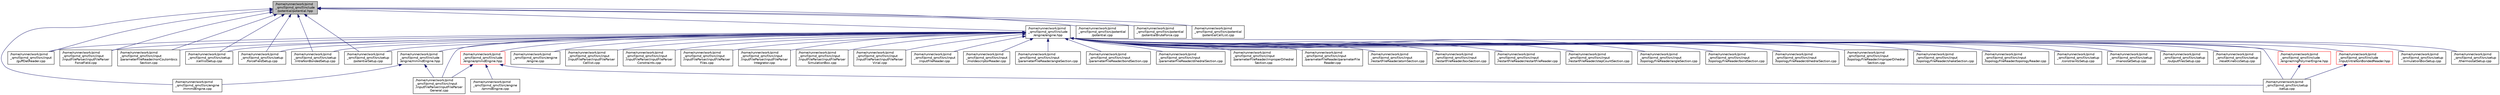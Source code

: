 digraph "/home/runner/work/pimd_qmcf/pimd_qmcf/include/potential/potential.hpp"
{
 // LATEX_PDF_SIZE
  edge [fontname="Helvetica",fontsize="10",labelfontname="Helvetica",labelfontsize="10"];
  node [fontname="Helvetica",fontsize="10",shape=record];
  Node1 [label="/home/runner/work/pimd\l_qmcf/pimd_qmcf/include\l/potential/potential.hpp",height=0.2,width=0.4,color="black", fillcolor="grey75", style="filled", fontcolor="black",tooltip=" "];
  Node1 -> Node2 [dir="back",color="midnightblue",fontsize="10",style="solid",fontname="Helvetica"];
  Node2 [label="/home/runner/work/pimd\l_qmcf/pimd_qmcf/src/engine\l/mmmdEngine.cpp",height=0.2,width=0.4,color="black", fillcolor="white", style="filled",URL="$mmmdEngine_8cpp.html",tooltip=" "];
  Node1 -> Node3 [dir="back",color="midnightblue",fontsize="10",style="solid",fontname="Helvetica"];
  Node3 [label="/home/runner/work/pimd\l_qmcf/pimd_qmcf/src/input\l/guffDatReader.cpp",height=0.2,width=0.4,color="black", fillcolor="white", style="filled",URL="$guffDatReader_8cpp.html",tooltip=" "];
  Node1 -> Node4 [dir="back",color="midnightblue",fontsize="10",style="solid",fontname="Helvetica"];
  Node4 [label="/home/runner/work/pimd\l_qmcf/pimd_qmcf/src/input\l/inputFileParser/inputFileParser\lForceField.cpp",height=0.2,width=0.4,color="black", fillcolor="white", style="filled",URL="$inputFileParserForceField_8cpp.html",tooltip=" "];
  Node1 -> Node5 [dir="back",color="midnightblue",fontsize="10",style="solid",fontname="Helvetica"];
  Node5 [label="/home/runner/work/pimd\l_qmcf/pimd_qmcf/src/input\l/parameterFileReader/nonCoulombics\lSection.cpp",height=0.2,width=0.4,color="black", fillcolor="white", style="filled",URL="$nonCoulombicsSection_8cpp.html",tooltip=" "];
  Node1 -> Node6 [dir="back",color="midnightblue",fontsize="10",style="solid",fontname="Helvetica"];
  Node6 [label="/home/runner/work/pimd\l_qmcf/pimd_qmcf/src/potential\l/potential.cpp",height=0.2,width=0.4,color="black", fillcolor="white", style="filled",URL="$potential_8cpp.html",tooltip=" "];
  Node1 -> Node7 [dir="back",color="midnightblue",fontsize="10",style="solid",fontname="Helvetica"];
  Node7 [label="/home/runner/work/pimd\l_qmcf/pimd_qmcf/src/potential\l/potentialBruteForce.cpp",height=0.2,width=0.4,color="black", fillcolor="white", style="filled",URL="$potentialBruteForce_8cpp.html",tooltip=" "];
  Node1 -> Node8 [dir="back",color="midnightblue",fontsize="10",style="solid",fontname="Helvetica"];
  Node8 [label="/home/runner/work/pimd\l_qmcf/pimd_qmcf/src/potential\l/potentialCellList.cpp",height=0.2,width=0.4,color="black", fillcolor="white", style="filled",URL="$potentialCellList_8cpp.html",tooltip=" "];
  Node1 -> Node9 [dir="back",color="midnightblue",fontsize="10",style="solid",fontname="Helvetica"];
  Node9 [label="/home/runner/work/pimd\l_qmcf/pimd_qmcf/src/setup\l/celllistSetup.cpp",height=0.2,width=0.4,color="black", fillcolor="white", style="filled",URL="$celllistSetup_8cpp.html",tooltip=" "];
  Node1 -> Node10 [dir="back",color="midnightblue",fontsize="10",style="solid",fontname="Helvetica"];
  Node10 [label="/home/runner/work/pimd\l_qmcf/pimd_qmcf/src/setup\l/forceFieldSetup.cpp",height=0.2,width=0.4,color="black", fillcolor="white", style="filled",URL="$forceFieldSetup_8cpp.html",tooltip=" "];
  Node1 -> Node11 [dir="back",color="midnightblue",fontsize="10",style="solid",fontname="Helvetica"];
  Node11 [label="/home/runner/work/pimd\l_qmcf/pimd_qmcf/src/setup\l/intraNonBondedSetup.cpp",height=0.2,width=0.4,color="black", fillcolor="white", style="filled",URL="$intraNonBondedSetup_8cpp.html",tooltip=" "];
  Node1 -> Node12 [dir="back",color="midnightblue",fontsize="10",style="solid",fontname="Helvetica"];
  Node12 [label="/home/runner/work/pimd\l_qmcf/pimd_qmcf/src/setup\l/potentialSetup.cpp",height=0.2,width=0.4,color="black", fillcolor="white", style="filled",URL="$potentialSetup_8cpp.html",tooltip=" "];
  Node1 -> Node13 [dir="back",color="midnightblue",fontsize="10",style="solid",fontname="Helvetica"];
  Node13 [label="/home/runner/work/pimd\l_qmcf/pimd_qmcf/include\l/engine/engine.hpp",height=0.2,width=0.4,color="black", fillcolor="white", style="filled",URL="$engine_8hpp.html",tooltip=" "];
  Node13 -> Node14 [dir="back",color="midnightblue",fontsize="10",style="solid",fontname="Helvetica"];
  Node14 [label="/home/runner/work/pimd\l_qmcf/pimd_qmcf/src/engine\l/engine.cpp",height=0.2,width=0.4,color="black", fillcolor="white", style="filled",URL="$engine_8cpp.html",tooltip=" "];
  Node13 -> Node3 [dir="back",color="midnightblue",fontsize="10",style="solid",fontname="Helvetica"];
  Node13 -> Node15 [dir="back",color="midnightblue",fontsize="10",style="solid",fontname="Helvetica"];
  Node15 [label="/home/runner/work/pimd\l_qmcf/pimd_qmcf/src/input\l/inputFileParser/inputFileParser\lCelllist.cpp",height=0.2,width=0.4,color="black", fillcolor="white", style="filled",URL="$inputFileParserCelllist_8cpp.html",tooltip=" "];
  Node13 -> Node16 [dir="back",color="midnightblue",fontsize="10",style="solid",fontname="Helvetica"];
  Node16 [label="/home/runner/work/pimd\l_qmcf/pimd_qmcf/src/input\l/inputFileParser/inputFileParser\lConstraints.cpp",height=0.2,width=0.4,color="black", fillcolor="white", style="filled",URL="$inputFileParserConstraints_8cpp.html",tooltip=" "];
  Node13 -> Node17 [dir="back",color="midnightblue",fontsize="10",style="solid",fontname="Helvetica"];
  Node17 [label="/home/runner/work/pimd\l_qmcf/pimd_qmcf/src/input\l/inputFileParser/inputFileParser\lFiles.cpp",height=0.2,width=0.4,color="black", fillcolor="white", style="filled",URL="$inputFileParserFiles_8cpp.html",tooltip=" "];
  Node13 -> Node4 [dir="back",color="midnightblue",fontsize="10",style="solid",fontname="Helvetica"];
  Node13 -> Node18 [dir="back",color="midnightblue",fontsize="10",style="solid",fontname="Helvetica"];
  Node18 [label="/home/runner/work/pimd\l_qmcf/pimd_qmcf/src/input\l/inputFileParser/inputFileParser\lGeneral.cpp",height=0.2,width=0.4,color="black", fillcolor="white", style="filled",URL="$inputFileParserGeneral_8cpp.html",tooltip=" "];
  Node13 -> Node19 [dir="back",color="midnightblue",fontsize="10",style="solid",fontname="Helvetica"];
  Node19 [label="/home/runner/work/pimd\l_qmcf/pimd_qmcf/src/input\l/inputFileParser/inputFileParser\lIntegrator.cpp",height=0.2,width=0.4,color="black", fillcolor="white", style="filled",URL="$inputFileParserIntegrator_8cpp.html",tooltip=" "];
  Node13 -> Node20 [dir="back",color="midnightblue",fontsize="10",style="solid",fontname="Helvetica"];
  Node20 [label="/home/runner/work/pimd\l_qmcf/pimd_qmcf/src/input\l/inputFileParser/inputFileParser\lSimulationBox.cpp",height=0.2,width=0.4,color="black", fillcolor="white", style="filled",URL="$inputFileParserSimulationBox_8cpp.html",tooltip=" "];
  Node13 -> Node21 [dir="back",color="midnightblue",fontsize="10",style="solid",fontname="Helvetica"];
  Node21 [label="/home/runner/work/pimd\l_qmcf/pimd_qmcf/src/input\l/inputFileParser/inputFileParser\lVirial.cpp",height=0.2,width=0.4,color="black", fillcolor="white", style="filled",URL="$inputFileParserVirial_8cpp.html",tooltip=" "];
  Node13 -> Node22 [dir="back",color="midnightblue",fontsize="10",style="solid",fontname="Helvetica"];
  Node22 [label="/home/runner/work/pimd\l_qmcf/pimd_qmcf/src/input\l/inputFileReader.cpp",height=0.2,width=0.4,color="black", fillcolor="white", style="filled",URL="$inputFileReader_8cpp.html",tooltip=" "];
  Node13 -> Node23 [dir="back",color="midnightblue",fontsize="10",style="solid",fontname="Helvetica"];
  Node23 [label="/home/runner/work/pimd\l_qmcf/pimd_qmcf/src/input\l/moldescriptorReader.cpp",height=0.2,width=0.4,color="black", fillcolor="white", style="filled",URL="$moldescriptorReader_8cpp.html",tooltip=" "];
  Node13 -> Node24 [dir="back",color="midnightblue",fontsize="10",style="solid",fontname="Helvetica"];
  Node24 [label="/home/runner/work/pimd\l_qmcf/pimd_qmcf/src/input\l/parameterFileReader/angleSection.cpp",height=0.2,width=0.4,color="black", fillcolor="white", style="filled",URL="$parameterFileReader_2angleSection_8cpp.html",tooltip=" "];
  Node13 -> Node25 [dir="back",color="midnightblue",fontsize="10",style="solid",fontname="Helvetica"];
  Node25 [label="/home/runner/work/pimd\l_qmcf/pimd_qmcf/src/input\l/parameterFileReader/bondSection.cpp",height=0.2,width=0.4,color="black", fillcolor="white", style="filled",URL="$parameterFileReader_2bondSection_8cpp.html",tooltip=" "];
  Node13 -> Node26 [dir="back",color="midnightblue",fontsize="10",style="solid",fontname="Helvetica"];
  Node26 [label="/home/runner/work/pimd\l_qmcf/pimd_qmcf/src/input\l/parameterFileReader/dihedralSection.cpp",height=0.2,width=0.4,color="black", fillcolor="white", style="filled",URL="$parameterFileReader_2dihedralSection_8cpp.html",tooltip=" "];
  Node13 -> Node27 [dir="back",color="midnightblue",fontsize="10",style="solid",fontname="Helvetica"];
  Node27 [label="/home/runner/work/pimd\l_qmcf/pimd_qmcf/src/input\l/parameterFileReader/improperDihedral\lSection.cpp",height=0.2,width=0.4,color="black", fillcolor="white", style="filled",URL="$parameterFileReader_2improperDihedralSection_8cpp.html",tooltip=" "];
  Node13 -> Node5 [dir="back",color="midnightblue",fontsize="10",style="solid",fontname="Helvetica"];
  Node13 -> Node28 [dir="back",color="midnightblue",fontsize="10",style="solid",fontname="Helvetica"];
  Node28 [label="/home/runner/work/pimd\l_qmcf/pimd_qmcf/src/input\l/parameterFileReader/parameterFile\lReader.cpp",height=0.2,width=0.4,color="black", fillcolor="white", style="filled",URL="$parameterFileReader_8cpp.html",tooltip=" "];
  Node13 -> Node29 [dir="back",color="midnightblue",fontsize="10",style="solid",fontname="Helvetica"];
  Node29 [label="/home/runner/work/pimd\l_qmcf/pimd_qmcf/src/input\l/restartFileReader/atomSection.cpp",height=0.2,width=0.4,color="black", fillcolor="white", style="filled",URL="$atomSection_8cpp.html",tooltip=" "];
  Node13 -> Node30 [dir="back",color="midnightblue",fontsize="10",style="solid",fontname="Helvetica"];
  Node30 [label="/home/runner/work/pimd\l_qmcf/pimd_qmcf/src/input\l/restartFileReader/boxSection.cpp",height=0.2,width=0.4,color="black", fillcolor="white", style="filled",URL="$boxSection_8cpp.html",tooltip=" "];
  Node13 -> Node31 [dir="back",color="midnightblue",fontsize="10",style="solid",fontname="Helvetica"];
  Node31 [label="/home/runner/work/pimd\l_qmcf/pimd_qmcf/src/input\l/restartFileReader/restartFileReader.cpp",height=0.2,width=0.4,color="black", fillcolor="white", style="filled",URL="$restartFileReader_8cpp.html",tooltip=" "];
  Node13 -> Node32 [dir="back",color="midnightblue",fontsize="10",style="solid",fontname="Helvetica"];
  Node32 [label="/home/runner/work/pimd\l_qmcf/pimd_qmcf/src/input\l/restartFileReader/stepCountSection.cpp",height=0.2,width=0.4,color="black", fillcolor="white", style="filled",URL="$stepCountSection_8cpp.html",tooltip=" "];
  Node13 -> Node33 [dir="back",color="midnightblue",fontsize="10",style="solid",fontname="Helvetica"];
  Node33 [label="/home/runner/work/pimd\l_qmcf/pimd_qmcf/src/input\l/topologyFileReader/angleSection.cpp",height=0.2,width=0.4,color="black", fillcolor="white", style="filled",URL="$topologyFileReader_2angleSection_8cpp.html",tooltip=" "];
  Node13 -> Node34 [dir="back",color="midnightblue",fontsize="10",style="solid",fontname="Helvetica"];
  Node34 [label="/home/runner/work/pimd\l_qmcf/pimd_qmcf/src/input\l/topologyFileReader/bondSection.cpp",height=0.2,width=0.4,color="black", fillcolor="white", style="filled",URL="$topologyFileReader_2bondSection_8cpp.html",tooltip=" "];
  Node13 -> Node35 [dir="back",color="midnightblue",fontsize="10",style="solid",fontname="Helvetica"];
  Node35 [label="/home/runner/work/pimd\l_qmcf/pimd_qmcf/src/input\l/topologyFileReader/dihedralSection.cpp",height=0.2,width=0.4,color="black", fillcolor="white", style="filled",URL="$topologyFileReader_2dihedralSection_8cpp.html",tooltip=" "];
  Node13 -> Node36 [dir="back",color="midnightblue",fontsize="10",style="solid",fontname="Helvetica"];
  Node36 [label="/home/runner/work/pimd\l_qmcf/pimd_qmcf/src/input\l/topologyFileReader/improperDihedral\lSection.cpp",height=0.2,width=0.4,color="black", fillcolor="white", style="filled",URL="$topologyFileReader_2improperDihedralSection_8cpp.html",tooltip=" "];
  Node13 -> Node37 [dir="back",color="midnightblue",fontsize="10",style="solid",fontname="Helvetica"];
  Node37 [label="/home/runner/work/pimd\l_qmcf/pimd_qmcf/src/input\l/topologyFileReader/shakeSection.cpp",height=0.2,width=0.4,color="black", fillcolor="white", style="filled",URL="$shakeSection_8cpp.html",tooltip=" "];
  Node13 -> Node38 [dir="back",color="midnightblue",fontsize="10",style="solid",fontname="Helvetica"];
  Node38 [label="/home/runner/work/pimd\l_qmcf/pimd_qmcf/src/input\l/topologyFileReader/topologyReader.cpp",height=0.2,width=0.4,color="black", fillcolor="white", style="filled",URL="$topologyReader_8cpp.html",tooltip=" "];
  Node13 -> Node9 [dir="back",color="midnightblue",fontsize="10",style="solid",fontname="Helvetica"];
  Node13 -> Node39 [dir="back",color="midnightblue",fontsize="10",style="solid",fontname="Helvetica"];
  Node39 [label="/home/runner/work/pimd\l_qmcf/pimd_qmcf/src/setup\l/constraintsSetup.cpp",height=0.2,width=0.4,color="black", fillcolor="white", style="filled",URL="$constraintsSetup_8cpp.html",tooltip=" "];
  Node13 -> Node10 [dir="back",color="midnightblue",fontsize="10",style="solid",fontname="Helvetica"];
  Node13 -> Node11 [dir="back",color="midnightblue",fontsize="10",style="solid",fontname="Helvetica"];
  Node13 -> Node40 [dir="back",color="midnightblue",fontsize="10",style="solid",fontname="Helvetica"];
  Node40 [label="/home/runner/work/pimd\l_qmcf/pimd_qmcf/src/setup\l/manostatSetup.cpp",height=0.2,width=0.4,color="black", fillcolor="white", style="filled",URL="$manostatSetup_8cpp.html",tooltip=" "];
  Node13 -> Node41 [dir="back",color="midnightblue",fontsize="10",style="solid",fontname="Helvetica"];
  Node41 [label="/home/runner/work/pimd\l_qmcf/pimd_qmcf/src/setup\l/outputFilesSetup.cpp",height=0.2,width=0.4,color="black", fillcolor="white", style="filled",URL="$outputFilesSetup_8cpp.html",tooltip=" "];
  Node13 -> Node12 [dir="back",color="midnightblue",fontsize="10",style="solid",fontname="Helvetica"];
  Node13 -> Node42 [dir="back",color="midnightblue",fontsize="10",style="solid",fontname="Helvetica"];
  Node42 [label="/home/runner/work/pimd\l_qmcf/pimd_qmcf/src/setup\l/resetKineticsSetup.cpp",height=0.2,width=0.4,color="black", fillcolor="white", style="filled",URL="$resetKineticsSetup_8cpp.html",tooltip=" "];
  Node13 -> Node43 [dir="back",color="midnightblue",fontsize="10",style="solid",fontname="Helvetica"];
  Node43 [label="/home/runner/work/pimd\l_qmcf/pimd_qmcf/src/setup\l/setup.cpp",height=0.2,width=0.4,color="black", fillcolor="white", style="filled",URL="$setup_8cpp.html",tooltip=" "];
  Node13 -> Node44 [dir="back",color="midnightblue",fontsize="10",style="solid",fontname="Helvetica"];
  Node44 [label="/home/runner/work/pimd\l_qmcf/pimd_qmcf/src/setup\l/simulationBoxSetup.cpp",height=0.2,width=0.4,color="black", fillcolor="white", style="filled",URL="$simulationBoxSetup_8cpp.html",tooltip=" "];
  Node13 -> Node45 [dir="back",color="midnightblue",fontsize="10",style="solid",fontname="Helvetica"];
  Node45 [label="/home/runner/work/pimd\l_qmcf/pimd_qmcf/src/setup\l/thermostatSetup.cpp",height=0.2,width=0.4,color="black", fillcolor="white", style="filled",URL="$thermostatSetup_8cpp.html",tooltip=" "];
  Node13 -> Node46 [dir="back",color="midnightblue",fontsize="10",style="solid",fontname="Helvetica"];
  Node46 [label="/home/runner/work/pimd\l_qmcf/pimd_qmcf/include\l/engine/mmmdEngine.hpp",height=0.2,width=0.4,color="black", fillcolor="white", style="filled",URL="$mmmdEngine_8hpp.html",tooltip=" "];
  Node46 -> Node2 [dir="back",color="midnightblue",fontsize="10",style="solid",fontname="Helvetica"];
  Node46 -> Node18 [dir="back",color="midnightblue",fontsize="10",style="solid",fontname="Helvetica"];
  Node13 -> Node47 [dir="back",color="midnightblue",fontsize="10",style="solid",fontname="Helvetica"];
  Node47 [label="/home/runner/work/pimd\l_qmcf/pimd_qmcf/include\l/engine/qmmdEngine.hpp",height=0.2,width=0.4,color="red", fillcolor="white", style="filled",URL="$qmmdEngine_8hpp.html",tooltip=" "];
  Node47 -> Node48 [dir="back",color="midnightblue",fontsize="10",style="solid",fontname="Helvetica"];
  Node48 [label="/home/runner/work/pimd\l_qmcf/pimd_qmcf/src/engine\l/qmmdEngine.cpp",height=0.2,width=0.4,color="black", fillcolor="white", style="filled",URL="$qmmdEngine_8cpp.html",tooltip=" "];
  Node47 -> Node18 [dir="back",color="midnightblue",fontsize="10",style="solid",fontname="Helvetica"];
  Node47 -> Node43 [dir="back",color="midnightblue",fontsize="10",style="solid",fontname="Helvetica"];
  Node13 -> Node52 [dir="back",color="midnightblue",fontsize="10",style="solid",fontname="Helvetica"];
  Node52 [label="/home/runner/work/pimd\l_qmcf/pimd_qmcf/include\l/engine/ringPolymerEngine.hpp",height=0.2,width=0.4,color="red", fillcolor="white", style="filled",URL="$ringPolymerEngine_8hpp.html",tooltip=" "];
  Node52 -> Node43 [dir="back",color="midnightblue",fontsize="10",style="solid",fontname="Helvetica"];
  Node13 -> Node56 [dir="back",color="midnightblue",fontsize="10",style="solid",fontname="Helvetica"];
  Node56 [label="/home/runner/work/pimd\l_qmcf/pimd_qmcf/include\l/input/intraNonBondedReader.hpp",height=0.2,width=0.4,color="red", fillcolor="white", style="filled",URL="$intraNonBondedReader_8hpp.html",tooltip=" "];
  Node56 -> Node43 [dir="back",color="midnightblue",fontsize="10",style="solid",fontname="Helvetica"];
}
